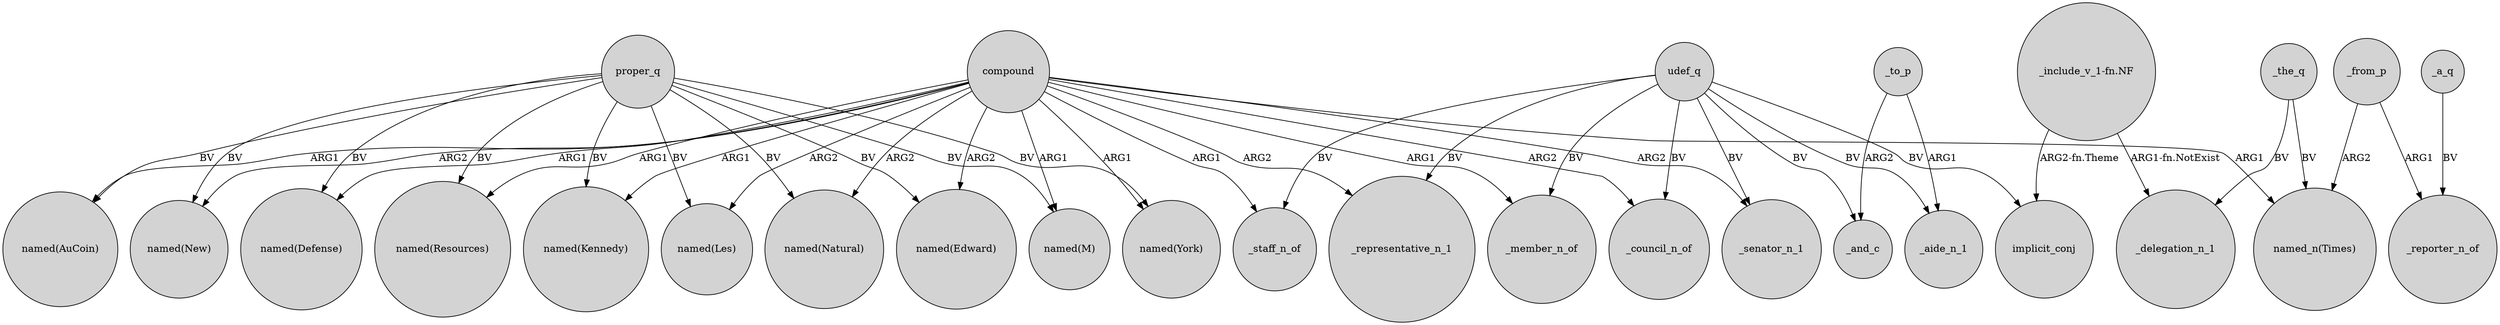 digraph {
	node [shape=circle style=filled]
	compound -> "named(Resources)" [label=ARG1]
	udef_q -> _senator_n_1 [label=BV]
	compound -> "named(New)" [label=ARG2]
	proper_q -> "named(Resources)" [label=BV]
	compound -> "named(Defense)" [label=ARG1]
	compound -> _council_n_of [label=ARG2]
	proper_q -> "named(New)" [label=BV]
	udef_q -> _staff_n_of [label=BV]
	udef_q -> _council_n_of [label=BV]
	udef_q -> _aide_n_1 [label=BV]
	proper_q -> "named(AuCoin)" [label=BV]
	proper_q -> "named(Kennedy)" [label=BV]
	_to_p -> _and_c [label=ARG2]
	udef_q -> implicit_conj [label=BV]
	proper_q -> "named(M)" [label=BV]
	proper_q -> "named(Les)" [label=BV]
	_a_q -> _reporter_n_of [label=BV]
	_the_q -> _delegation_n_1 [label=BV]
	"_include_v_1-fn.NF" -> implicit_conj [label="ARG2-fn.Theme"]
	compound -> _representative_n_1 [label=ARG2]
	compound -> "named(Edward)" [label=ARG2]
	compound -> "named(York)" [label=ARG1]
	compound -> "named(Natural)" [label=ARG2]
	_from_p -> _reporter_n_of [label=ARG1]
	compound -> "named(M)" [label=ARG1]
	udef_q -> _member_n_of [label=BV]
	compound -> _senator_n_1 [label=ARG2]
	compound -> _staff_n_of [label=ARG1]
	compound -> "named_n(Times)" [label=ARG1]
	compound -> "named(Kennedy)" [label=ARG1]
	udef_q -> _representative_n_1 [label=BV]
	proper_q -> "named(Defense)" [label=BV]
	_the_q -> "named_n(Times)" [label=BV]
	_to_p -> _aide_n_1 [label=ARG1]
	compound -> "named(AuCoin)" [label=ARG1]
	proper_q -> "named(Edward)" [label=BV]
	compound -> "named(Les)" [label=ARG2]
	proper_q -> "named(York)" [label=BV]
	udef_q -> _and_c [label=BV]
	proper_q -> "named(Natural)" [label=BV]
	"_include_v_1-fn.NF" -> _delegation_n_1 [label="ARG1-fn.NotExist"]
	compound -> _member_n_of [label=ARG1]
	_from_p -> "named_n(Times)" [label=ARG2]
}
